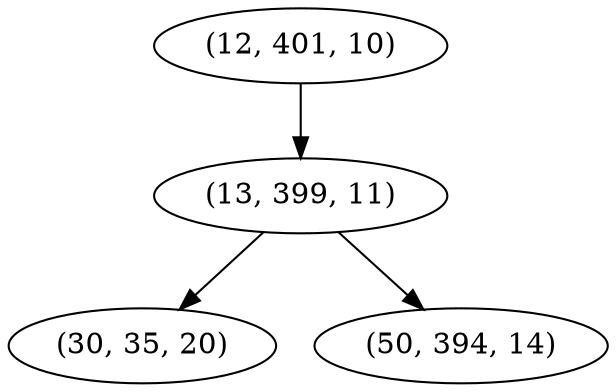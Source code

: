digraph tree {
    "(12, 401, 10)";
    "(13, 399, 11)";
    "(30, 35, 20)";
    "(50, 394, 14)";
    "(12, 401, 10)" -> "(13, 399, 11)";
    "(13, 399, 11)" -> "(30, 35, 20)";
    "(13, 399, 11)" -> "(50, 394, 14)";
}
